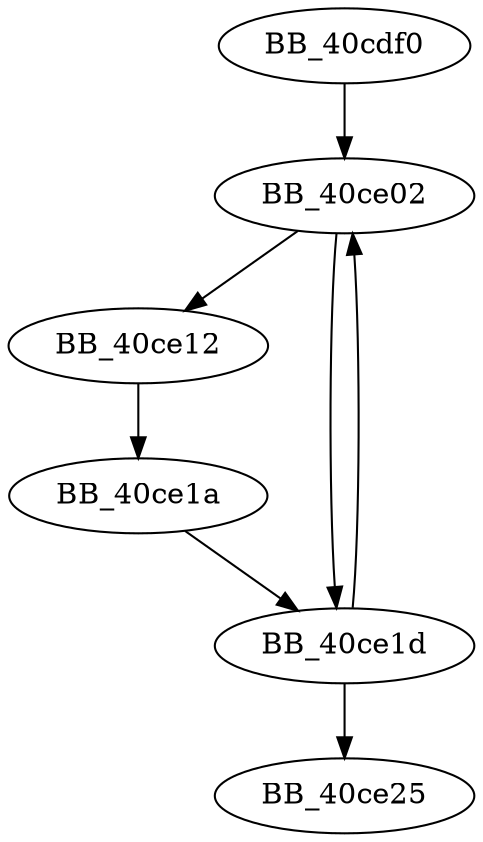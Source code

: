 DiGraph sub_40CDF0{
BB_40cdf0->BB_40ce02
BB_40ce02->BB_40ce12
BB_40ce02->BB_40ce1d
BB_40ce12->BB_40ce1a
BB_40ce1a->BB_40ce1d
BB_40ce1d->BB_40ce02
BB_40ce1d->BB_40ce25
}

